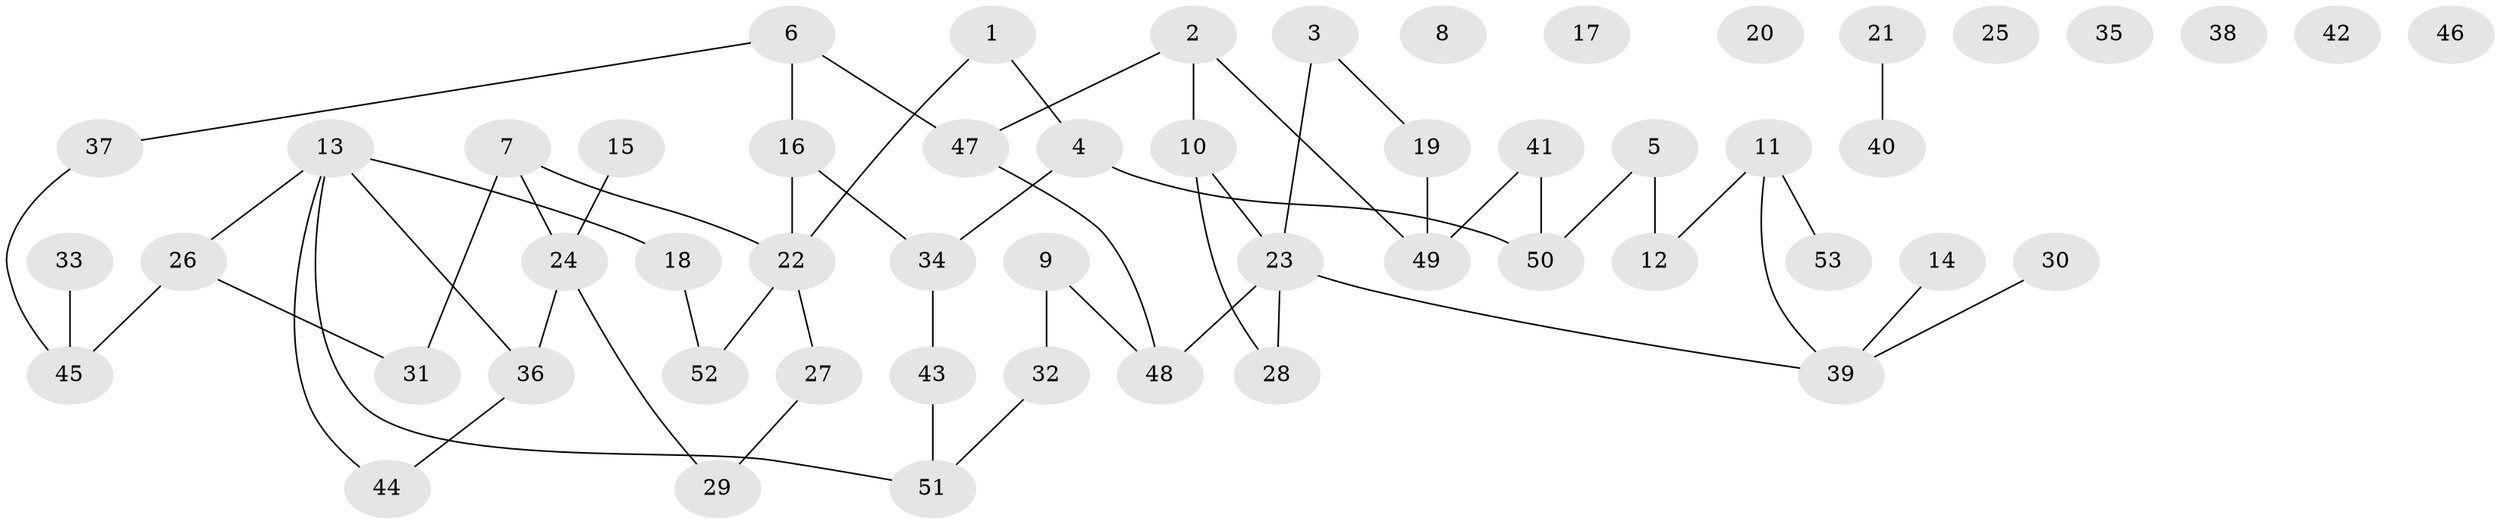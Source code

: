 // coarse degree distribution, {3: 0.3448275862068966, 2: 0.2413793103448276, 5: 0.034482758620689655, 4: 0.20689655172413793, 1: 0.1724137931034483}
// Generated by graph-tools (version 1.1) at 2025/35/03/04/25 23:35:58]
// undirected, 53 vertices, 56 edges
graph export_dot {
  node [color=gray90,style=filled];
  1;
  2;
  3;
  4;
  5;
  6;
  7;
  8;
  9;
  10;
  11;
  12;
  13;
  14;
  15;
  16;
  17;
  18;
  19;
  20;
  21;
  22;
  23;
  24;
  25;
  26;
  27;
  28;
  29;
  30;
  31;
  32;
  33;
  34;
  35;
  36;
  37;
  38;
  39;
  40;
  41;
  42;
  43;
  44;
  45;
  46;
  47;
  48;
  49;
  50;
  51;
  52;
  53;
  1 -- 4;
  1 -- 22;
  2 -- 10;
  2 -- 47;
  2 -- 49;
  3 -- 19;
  3 -- 23;
  4 -- 34;
  4 -- 50;
  5 -- 12;
  5 -- 50;
  6 -- 16;
  6 -- 37;
  6 -- 47;
  7 -- 22;
  7 -- 24;
  7 -- 31;
  9 -- 32;
  9 -- 48;
  10 -- 23;
  10 -- 28;
  11 -- 12;
  11 -- 39;
  11 -- 53;
  13 -- 18;
  13 -- 26;
  13 -- 36;
  13 -- 44;
  13 -- 51;
  14 -- 39;
  15 -- 24;
  16 -- 22;
  16 -- 34;
  18 -- 52;
  19 -- 49;
  21 -- 40;
  22 -- 27;
  22 -- 52;
  23 -- 28;
  23 -- 39;
  23 -- 48;
  24 -- 29;
  24 -- 36;
  26 -- 31;
  26 -- 45;
  27 -- 29;
  30 -- 39;
  32 -- 51;
  33 -- 45;
  34 -- 43;
  36 -- 44;
  37 -- 45;
  41 -- 49;
  41 -- 50;
  43 -- 51;
  47 -- 48;
}
